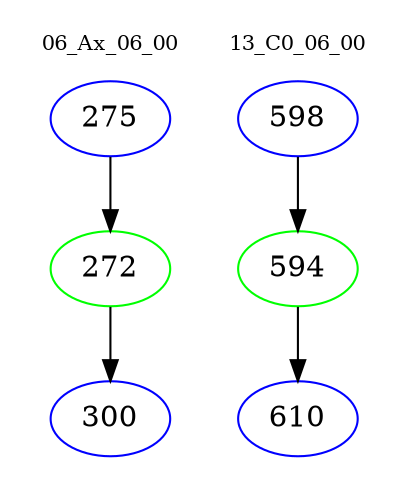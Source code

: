 digraph{
subgraph cluster_0 {
color = white
label = "06_Ax_06_00";
fontsize=10;
T0_275 [label="275", color="blue"]
T0_275 -> T0_272 [color="black"]
T0_272 [label="272", color="green"]
T0_272 -> T0_300 [color="black"]
T0_300 [label="300", color="blue"]
}
subgraph cluster_1 {
color = white
label = "13_C0_06_00";
fontsize=10;
T1_598 [label="598", color="blue"]
T1_598 -> T1_594 [color="black"]
T1_594 [label="594", color="green"]
T1_594 -> T1_610 [color="black"]
T1_610 [label="610", color="blue"]
}
}
